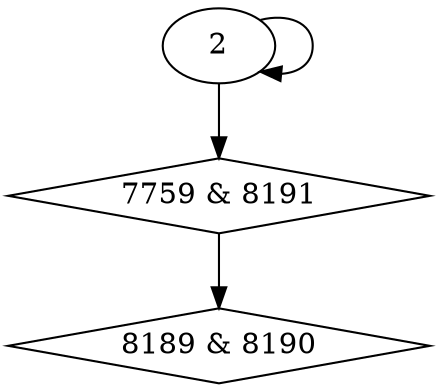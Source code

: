 digraph {
0 [label = "7759 & 8191", shape = diamond];
1 [label = "8189 & 8190", shape = diamond];
2 -> 0;
0 -> 1;
2 -> 2;
}
